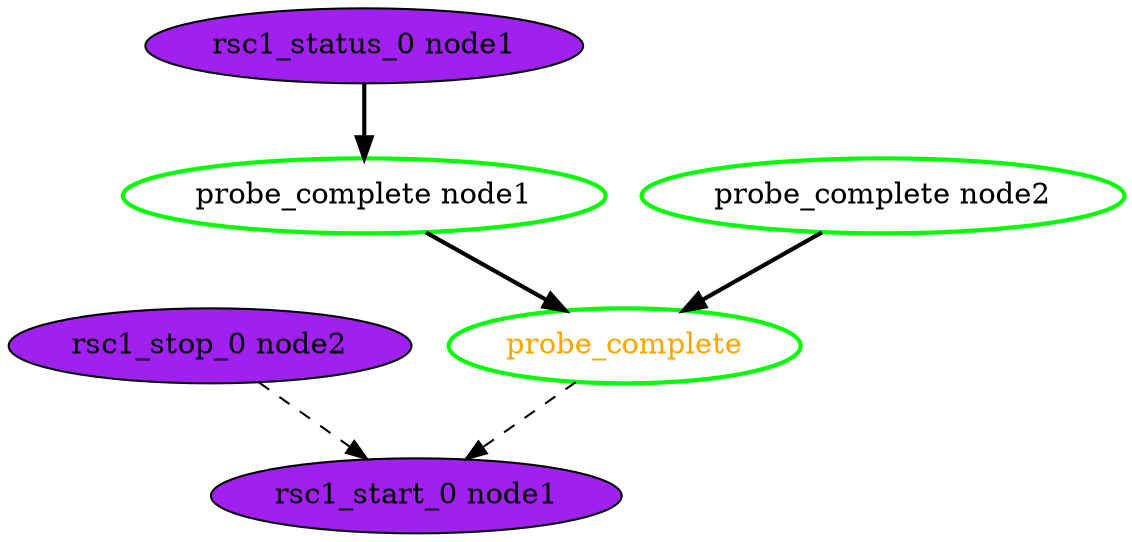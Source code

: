 digraph "g" {
	size = "30,30"
"rsc1_stop_0 node2" [ font_color=black style=filled fillcolor=purple ]
"probe_complete" [ style=bold color="green" fontcolor="orange" ]
"probe_complete node1" [ style=bold color="green" fontcolor="black" ]
"rsc1_status_0 node1" [ font_color=black style=filled fillcolor=purple ]
"probe_complete node2" [ style=bold color="green" fontcolor="black" ]
"rsc1_start_0 node1" [ font_color=black style=filled fillcolor=purple ]
"probe_complete node1" -> "probe_complete" [ style = bold]
"probe_complete node2" -> "probe_complete" [ style = bold]
"rsc1_status_0 node1" -> "probe_complete node1" [ style = bold]
"probe_complete" -> "rsc1_start_0 node1" [ style = dashed]
"rsc1_stop_0 node2" -> "rsc1_start_0 node1" [ style = dashed]
}
